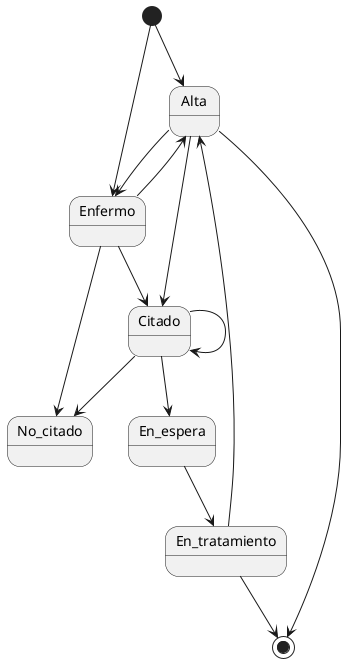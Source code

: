 @startuml

[*]--> Alta
Alta --> Enfermo
Enfermo --> Alta
Alta --> Citado
Alta --> [*]

[*] -->Enfermo
Enfermo --> No_citado
Enfermo --> Citado
Citado --> Citado
Citado --> No_citado
Citado --> En_espera
En_espera --> En_tratamiento
En_tratamiento --> Alta
En_tratamiento --> [*]

@enduml